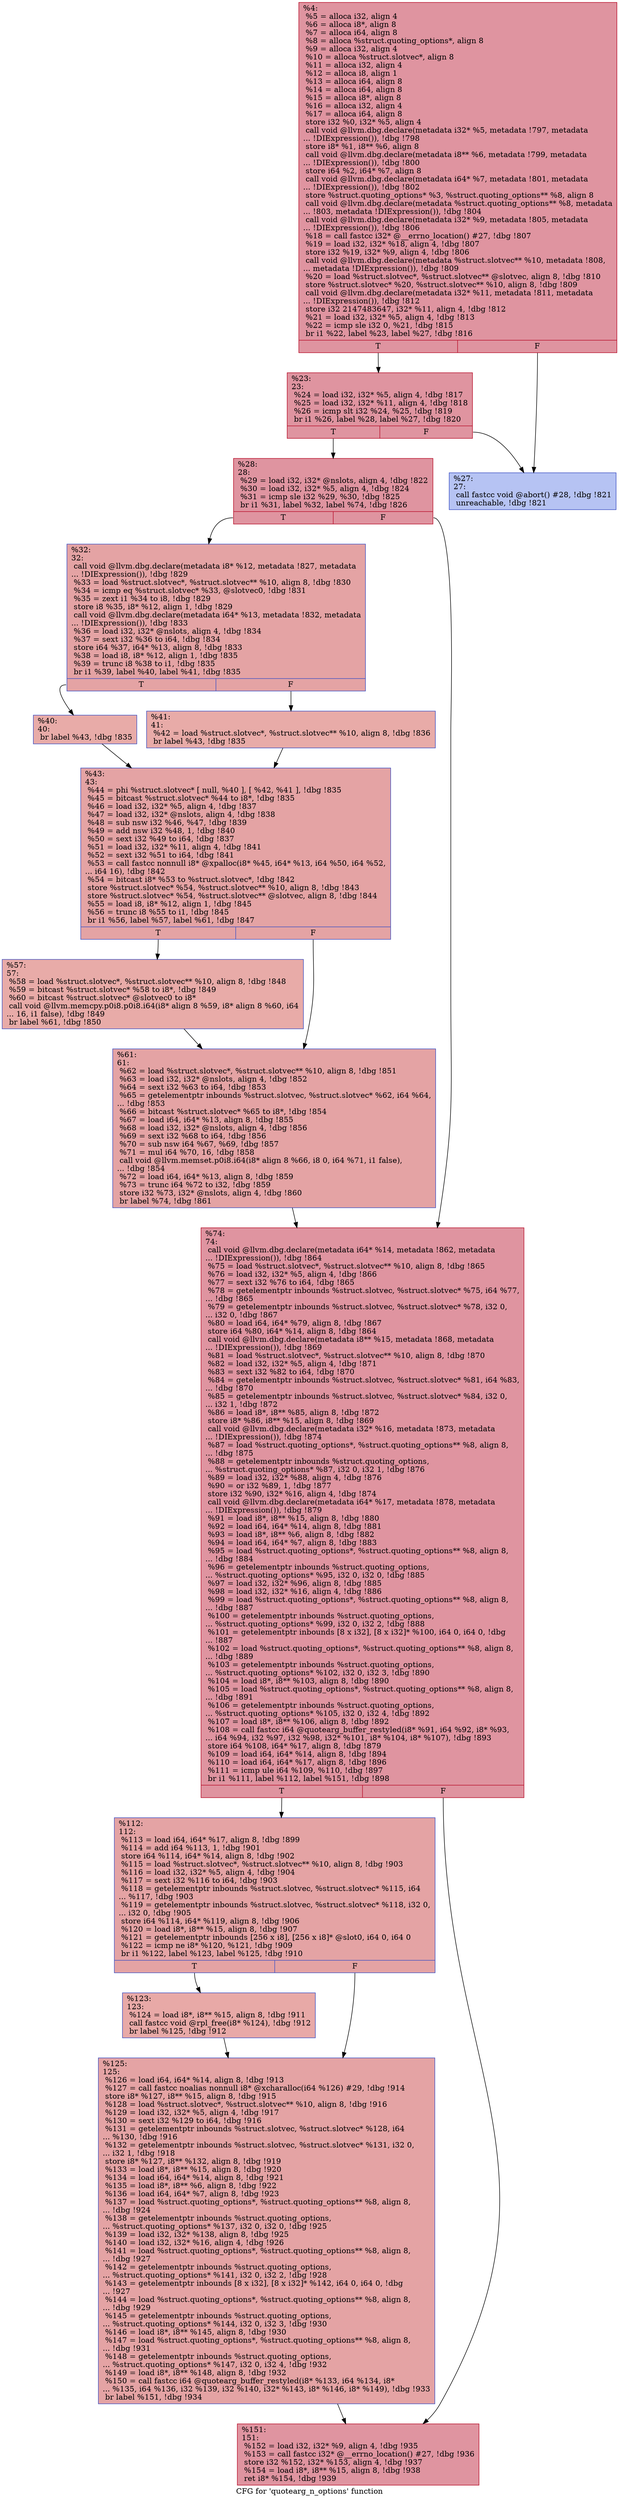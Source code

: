 digraph "CFG for 'quotearg_n_options' function" {
	label="CFG for 'quotearg_n_options' function";

	Node0x2297560 [shape=record,color="#b70d28ff", style=filled, fillcolor="#b70d2870",label="{%4:\l  %5 = alloca i32, align 4\l  %6 = alloca i8*, align 8\l  %7 = alloca i64, align 8\l  %8 = alloca %struct.quoting_options*, align 8\l  %9 = alloca i32, align 4\l  %10 = alloca %struct.slotvec*, align 8\l  %11 = alloca i32, align 4\l  %12 = alloca i8, align 1\l  %13 = alloca i64, align 8\l  %14 = alloca i64, align 8\l  %15 = alloca i8*, align 8\l  %16 = alloca i32, align 4\l  %17 = alloca i64, align 8\l  store i32 %0, i32* %5, align 4\l  call void @llvm.dbg.declare(metadata i32* %5, metadata !797, metadata\l... !DIExpression()), !dbg !798\l  store i8* %1, i8** %6, align 8\l  call void @llvm.dbg.declare(metadata i8** %6, metadata !799, metadata\l... !DIExpression()), !dbg !800\l  store i64 %2, i64* %7, align 8\l  call void @llvm.dbg.declare(metadata i64* %7, metadata !801, metadata\l... !DIExpression()), !dbg !802\l  store %struct.quoting_options* %3, %struct.quoting_options** %8, align 8\l  call void @llvm.dbg.declare(metadata %struct.quoting_options** %8, metadata\l... !803, metadata !DIExpression()), !dbg !804\l  call void @llvm.dbg.declare(metadata i32* %9, metadata !805, metadata\l... !DIExpression()), !dbg !806\l  %18 = call fastcc i32* @__errno_location() #27, !dbg !807\l  %19 = load i32, i32* %18, align 4, !dbg !807\l  store i32 %19, i32* %9, align 4, !dbg !806\l  call void @llvm.dbg.declare(metadata %struct.slotvec** %10, metadata !808,\l... metadata !DIExpression()), !dbg !809\l  %20 = load %struct.slotvec*, %struct.slotvec** @slotvec, align 8, !dbg !810\l  store %struct.slotvec* %20, %struct.slotvec** %10, align 8, !dbg !809\l  call void @llvm.dbg.declare(metadata i32* %11, metadata !811, metadata\l... !DIExpression()), !dbg !812\l  store i32 2147483647, i32* %11, align 4, !dbg !812\l  %21 = load i32, i32* %5, align 4, !dbg !813\l  %22 = icmp sle i32 0, %21, !dbg !815\l  br i1 %22, label %23, label %27, !dbg !816\l|{<s0>T|<s1>F}}"];
	Node0x2297560:s0 -> Node0x22976e0;
	Node0x2297560:s1 -> Node0x2297730;
	Node0x22976e0 [shape=record,color="#b70d28ff", style=filled, fillcolor="#b70d2870",label="{%23:\l23:                                               \l  %24 = load i32, i32* %5, align 4, !dbg !817\l  %25 = load i32, i32* %11, align 4, !dbg !818\l  %26 = icmp slt i32 %24, %25, !dbg !819\l  br i1 %26, label %28, label %27, !dbg !820\l|{<s0>T|<s1>F}}"];
	Node0x22976e0:s0 -> Node0x2297780;
	Node0x22976e0:s1 -> Node0x2297730;
	Node0x2297730 [shape=record,color="#3d50c3ff", style=filled, fillcolor="#5977e370",label="{%27:\l27:                                               \l  call fastcc void @abort() #28, !dbg !821\l  unreachable, !dbg !821\l}"];
	Node0x2297780 [shape=record,color="#b70d28ff", style=filled, fillcolor="#b70d2870",label="{%28:\l28:                                               \l  %29 = load i32, i32* @nslots, align 4, !dbg !822\l  %30 = load i32, i32* %5, align 4, !dbg !824\l  %31 = icmp sle i32 %29, %30, !dbg !825\l  br i1 %31, label %32, label %74, !dbg !826\l|{<s0>T|<s1>F}}"];
	Node0x2297780:s0 -> Node0x22977d0;
	Node0x2297780:s1 -> Node0x22979b0;
	Node0x22977d0 [shape=record,color="#3d50c3ff", style=filled, fillcolor="#c32e3170",label="{%32:\l32:                                               \l  call void @llvm.dbg.declare(metadata i8* %12, metadata !827, metadata\l... !DIExpression()), !dbg !829\l  %33 = load %struct.slotvec*, %struct.slotvec** %10, align 8, !dbg !830\l  %34 = icmp eq %struct.slotvec* %33, @slotvec0, !dbg !831\l  %35 = zext i1 %34 to i8, !dbg !829\l  store i8 %35, i8* %12, align 1, !dbg !829\l  call void @llvm.dbg.declare(metadata i64* %13, metadata !832, metadata\l... !DIExpression()), !dbg !833\l  %36 = load i32, i32* @nslots, align 4, !dbg !834\l  %37 = sext i32 %36 to i64, !dbg !834\l  store i64 %37, i64* %13, align 8, !dbg !833\l  %38 = load i8, i8* %12, align 1, !dbg !835\l  %39 = trunc i8 %38 to i1, !dbg !835\l  br i1 %39, label %40, label %41, !dbg !835\l|{<s0>T|<s1>F}}"];
	Node0x22977d0:s0 -> Node0x2297820;
	Node0x22977d0:s1 -> Node0x2297870;
	Node0x2297820 [shape=record,color="#3d50c3ff", style=filled, fillcolor="#cc403a70",label="{%40:\l40:                                               \l  br label %43, !dbg !835\l}"];
	Node0x2297820 -> Node0x22978c0;
	Node0x2297870 [shape=record,color="#3d50c3ff", style=filled, fillcolor="#cc403a70",label="{%41:\l41:                                               \l  %42 = load %struct.slotvec*, %struct.slotvec** %10, align 8, !dbg !836\l  br label %43, !dbg !835\l}"];
	Node0x2297870 -> Node0x22978c0;
	Node0x22978c0 [shape=record,color="#3d50c3ff", style=filled, fillcolor="#c32e3170",label="{%43:\l43:                                               \l  %44 = phi %struct.slotvec* [ null, %40 ], [ %42, %41 ], !dbg !835\l  %45 = bitcast %struct.slotvec* %44 to i8*, !dbg !835\l  %46 = load i32, i32* %5, align 4, !dbg !837\l  %47 = load i32, i32* @nslots, align 4, !dbg !838\l  %48 = sub nsw i32 %46, %47, !dbg !839\l  %49 = add nsw i32 %48, 1, !dbg !840\l  %50 = sext i32 %49 to i64, !dbg !837\l  %51 = load i32, i32* %11, align 4, !dbg !841\l  %52 = sext i32 %51 to i64, !dbg !841\l  %53 = call fastcc nonnull i8* @xpalloc(i8* %45, i64* %13, i64 %50, i64 %52,\l... i64 16), !dbg !842\l  %54 = bitcast i8* %53 to %struct.slotvec*, !dbg !842\l  store %struct.slotvec* %54, %struct.slotvec** %10, align 8, !dbg !843\l  store %struct.slotvec* %54, %struct.slotvec** @slotvec, align 8, !dbg !844\l  %55 = load i8, i8* %12, align 1, !dbg !845\l  %56 = trunc i8 %55 to i1, !dbg !845\l  br i1 %56, label %57, label %61, !dbg !847\l|{<s0>T|<s1>F}}"];
	Node0x22978c0:s0 -> Node0x2297910;
	Node0x22978c0:s1 -> Node0x2297960;
	Node0x2297910 [shape=record,color="#3d50c3ff", style=filled, fillcolor="#cc403a70",label="{%57:\l57:                                               \l  %58 = load %struct.slotvec*, %struct.slotvec** %10, align 8, !dbg !848\l  %59 = bitcast %struct.slotvec* %58 to i8*, !dbg !849\l  %60 = bitcast %struct.slotvec* @slotvec0 to i8*\l  call void @llvm.memcpy.p0i8.p0i8.i64(i8* align 8 %59, i8* align 8 %60, i64\l... 16, i1 false), !dbg !849\l  br label %61, !dbg !850\l}"];
	Node0x2297910 -> Node0x2297960;
	Node0x2297960 [shape=record,color="#3d50c3ff", style=filled, fillcolor="#c32e3170",label="{%61:\l61:                                               \l  %62 = load %struct.slotvec*, %struct.slotvec** %10, align 8, !dbg !851\l  %63 = load i32, i32* @nslots, align 4, !dbg !852\l  %64 = sext i32 %63 to i64, !dbg !853\l  %65 = getelementptr inbounds %struct.slotvec, %struct.slotvec* %62, i64 %64,\l... !dbg !853\l  %66 = bitcast %struct.slotvec* %65 to i8*, !dbg !854\l  %67 = load i64, i64* %13, align 8, !dbg !855\l  %68 = load i32, i32* @nslots, align 4, !dbg !856\l  %69 = sext i32 %68 to i64, !dbg !856\l  %70 = sub nsw i64 %67, %69, !dbg !857\l  %71 = mul i64 %70, 16, !dbg !858\l  call void @llvm.memset.p0i8.i64(i8* align 8 %66, i8 0, i64 %71, i1 false),\l... !dbg !854\l  %72 = load i64, i64* %13, align 8, !dbg !859\l  %73 = trunc i64 %72 to i32, !dbg !859\l  store i32 %73, i32* @nslots, align 4, !dbg !860\l  br label %74, !dbg !861\l}"];
	Node0x2297960 -> Node0x22979b0;
	Node0x22979b0 [shape=record,color="#b70d28ff", style=filled, fillcolor="#b70d2870",label="{%74:\l74:                                               \l  call void @llvm.dbg.declare(metadata i64* %14, metadata !862, metadata\l... !DIExpression()), !dbg !864\l  %75 = load %struct.slotvec*, %struct.slotvec** %10, align 8, !dbg !865\l  %76 = load i32, i32* %5, align 4, !dbg !866\l  %77 = sext i32 %76 to i64, !dbg !865\l  %78 = getelementptr inbounds %struct.slotvec, %struct.slotvec* %75, i64 %77,\l... !dbg !865\l  %79 = getelementptr inbounds %struct.slotvec, %struct.slotvec* %78, i32 0,\l... i32 0, !dbg !867\l  %80 = load i64, i64* %79, align 8, !dbg !867\l  store i64 %80, i64* %14, align 8, !dbg !864\l  call void @llvm.dbg.declare(metadata i8** %15, metadata !868, metadata\l... !DIExpression()), !dbg !869\l  %81 = load %struct.slotvec*, %struct.slotvec** %10, align 8, !dbg !870\l  %82 = load i32, i32* %5, align 4, !dbg !871\l  %83 = sext i32 %82 to i64, !dbg !870\l  %84 = getelementptr inbounds %struct.slotvec, %struct.slotvec* %81, i64 %83,\l... !dbg !870\l  %85 = getelementptr inbounds %struct.slotvec, %struct.slotvec* %84, i32 0,\l... i32 1, !dbg !872\l  %86 = load i8*, i8** %85, align 8, !dbg !872\l  store i8* %86, i8** %15, align 8, !dbg !869\l  call void @llvm.dbg.declare(metadata i32* %16, metadata !873, metadata\l... !DIExpression()), !dbg !874\l  %87 = load %struct.quoting_options*, %struct.quoting_options** %8, align 8,\l... !dbg !875\l  %88 = getelementptr inbounds %struct.quoting_options,\l... %struct.quoting_options* %87, i32 0, i32 1, !dbg !876\l  %89 = load i32, i32* %88, align 4, !dbg !876\l  %90 = or i32 %89, 1, !dbg !877\l  store i32 %90, i32* %16, align 4, !dbg !874\l  call void @llvm.dbg.declare(metadata i64* %17, metadata !878, metadata\l... !DIExpression()), !dbg !879\l  %91 = load i8*, i8** %15, align 8, !dbg !880\l  %92 = load i64, i64* %14, align 8, !dbg !881\l  %93 = load i8*, i8** %6, align 8, !dbg !882\l  %94 = load i64, i64* %7, align 8, !dbg !883\l  %95 = load %struct.quoting_options*, %struct.quoting_options** %8, align 8,\l... !dbg !884\l  %96 = getelementptr inbounds %struct.quoting_options,\l... %struct.quoting_options* %95, i32 0, i32 0, !dbg !885\l  %97 = load i32, i32* %96, align 8, !dbg !885\l  %98 = load i32, i32* %16, align 4, !dbg !886\l  %99 = load %struct.quoting_options*, %struct.quoting_options** %8, align 8,\l... !dbg !887\l  %100 = getelementptr inbounds %struct.quoting_options,\l... %struct.quoting_options* %99, i32 0, i32 2, !dbg !888\l  %101 = getelementptr inbounds [8 x i32], [8 x i32]* %100, i64 0, i64 0, !dbg\l... !887\l  %102 = load %struct.quoting_options*, %struct.quoting_options** %8, align 8,\l... !dbg !889\l  %103 = getelementptr inbounds %struct.quoting_options,\l... %struct.quoting_options* %102, i32 0, i32 3, !dbg !890\l  %104 = load i8*, i8** %103, align 8, !dbg !890\l  %105 = load %struct.quoting_options*, %struct.quoting_options** %8, align 8,\l... !dbg !891\l  %106 = getelementptr inbounds %struct.quoting_options,\l... %struct.quoting_options* %105, i32 0, i32 4, !dbg !892\l  %107 = load i8*, i8** %106, align 8, !dbg !892\l  %108 = call fastcc i64 @quotearg_buffer_restyled(i8* %91, i64 %92, i8* %93,\l... i64 %94, i32 %97, i32 %98, i32* %101, i8* %104, i8* %107), !dbg !893\l  store i64 %108, i64* %17, align 8, !dbg !879\l  %109 = load i64, i64* %14, align 8, !dbg !894\l  %110 = load i64, i64* %17, align 8, !dbg !896\l  %111 = icmp ule i64 %109, %110, !dbg !897\l  br i1 %111, label %112, label %151, !dbg !898\l|{<s0>T|<s1>F}}"];
	Node0x22979b0:s0 -> Node0x2297a00;
	Node0x22979b0:s1 -> Node0x2297af0;
	Node0x2297a00 [shape=record,color="#3d50c3ff", style=filled, fillcolor="#c32e3170",label="{%112:\l112:                                              \l  %113 = load i64, i64* %17, align 8, !dbg !899\l  %114 = add i64 %113, 1, !dbg !901\l  store i64 %114, i64* %14, align 8, !dbg !902\l  %115 = load %struct.slotvec*, %struct.slotvec** %10, align 8, !dbg !903\l  %116 = load i32, i32* %5, align 4, !dbg !904\l  %117 = sext i32 %116 to i64, !dbg !903\l  %118 = getelementptr inbounds %struct.slotvec, %struct.slotvec* %115, i64\l... %117, !dbg !903\l  %119 = getelementptr inbounds %struct.slotvec, %struct.slotvec* %118, i32 0,\l... i32 0, !dbg !905\l  store i64 %114, i64* %119, align 8, !dbg !906\l  %120 = load i8*, i8** %15, align 8, !dbg !907\l  %121 = getelementptr inbounds [256 x i8], [256 x i8]* @slot0, i64 0, i64 0\l  %122 = icmp ne i8* %120, %121, !dbg !909\l  br i1 %122, label %123, label %125, !dbg !910\l|{<s0>T|<s1>F}}"];
	Node0x2297a00:s0 -> Node0x2297a50;
	Node0x2297a00:s1 -> Node0x2297aa0;
	Node0x2297a50 [shape=record,color="#3d50c3ff", style=filled, fillcolor="#ca3b3770",label="{%123:\l123:                                              \l  %124 = load i8*, i8** %15, align 8, !dbg !911\l  call fastcc void @rpl_free(i8* %124), !dbg !912\l  br label %125, !dbg !912\l}"];
	Node0x2297a50 -> Node0x2297aa0;
	Node0x2297aa0 [shape=record,color="#3d50c3ff", style=filled, fillcolor="#c32e3170",label="{%125:\l125:                                              \l  %126 = load i64, i64* %14, align 8, !dbg !913\l  %127 = call fastcc noalias nonnull i8* @xcharalloc(i64 %126) #29, !dbg !914\l  store i8* %127, i8** %15, align 8, !dbg !915\l  %128 = load %struct.slotvec*, %struct.slotvec** %10, align 8, !dbg !916\l  %129 = load i32, i32* %5, align 4, !dbg !917\l  %130 = sext i32 %129 to i64, !dbg !916\l  %131 = getelementptr inbounds %struct.slotvec, %struct.slotvec* %128, i64\l... %130, !dbg !916\l  %132 = getelementptr inbounds %struct.slotvec, %struct.slotvec* %131, i32 0,\l... i32 1, !dbg !918\l  store i8* %127, i8** %132, align 8, !dbg !919\l  %133 = load i8*, i8** %15, align 8, !dbg !920\l  %134 = load i64, i64* %14, align 8, !dbg !921\l  %135 = load i8*, i8** %6, align 8, !dbg !922\l  %136 = load i64, i64* %7, align 8, !dbg !923\l  %137 = load %struct.quoting_options*, %struct.quoting_options** %8, align 8,\l... !dbg !924\l  %138 = getelementptr inbounds %struct.quoting_options,\l... %struct.quoting_options* %137, i32 0, i32 0, !dbg !925\l  %139 = load i32, i32* %138, align 8, !dbg !925\l  %140 = load i32, i32* %16, align 4, !dbg !926\l  %141 = load %struct.quoting_options*, %struct.quoting_options** %8, align 8,\l... !dbg !927\l  %142 = getelementptr inbounds %struct.quoting_options,\l... %struct.quoting_options* %141, i32 0, i32 2, !dbg !928\l  %143 = getelementptr inbounds [8 x i32], [8 x i32]* %142, i64 0, i64 0, !dbg\l... !927\l  %144 = load %struct.quoting_options*, %struct.quoting_options** %8, align 8,\l... !dbg !929\l  %145 = getelementptr inbounds %struct.quoting_options,\l... %struct.quoting_options* %144, i32 0, i32 3, !dbg !930\l  %146 = load i8*, i8** %145, align 8, !dbg !930\l  %147 = load %struct.quoting_options*, %struct.quoting_options** %8, align 8,\l... !dbg !931\l  %148 = getelementptr inbounds %struct.quoting_options,\l... %struct.quoting_options* %147, i32 0, i32 4, !dbg !932\l  %149 = load i8*, i8** %148, align 8, !dbg !932\l  %150 = call fastcc i64 @quotearg_buffer_restyled(i8* %133, i64 %134, i8*\l... %135, i64 %136, i32 %139, i32 %140, i32* %143, i8* %146, i8* %149), !dbg !933\l  br label %151, !dbg !934\l}"];
	Node0x2297aa0 -> Node0x2297af0;
	Node0x2297af0 [shape=record,color="#b70d28ff", style=filled, fillcolor="#b70d2870",label="{%151:\l151:                                              \l  %152 = load i32, i32* %9, align 4, !dbg !935\l  %153 = call fastcc i32* @__errno_location() #27, !dbg !936\l  store i32 %152, i32* %153, align 4, !dbg !937\l  %154 = load i8*, i8** %15, align 8, !dbg !938\l  ret i8* %154, !dbg !939\l}"];
}
